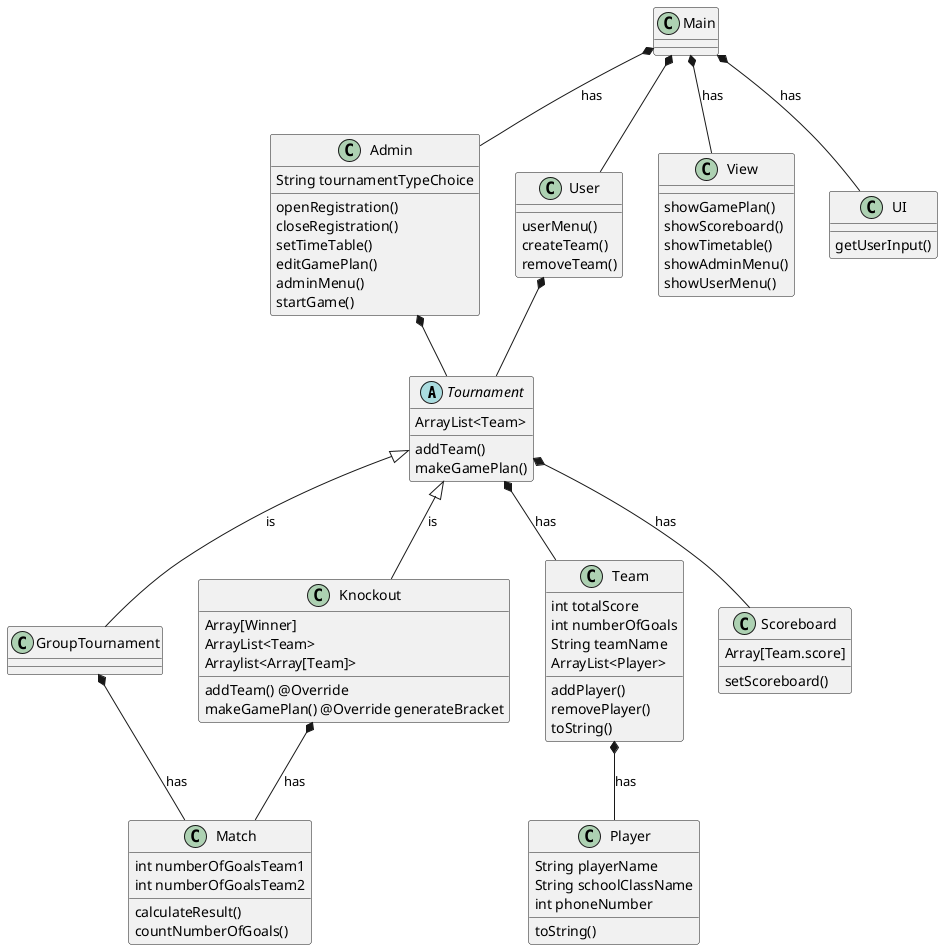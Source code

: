 @startuml
'https://plantuml.com/class-diagram

abstract Tournament

Main *-- Admin: has
Admin *-- Tournament
Main *-- User
Tournament <|-- GroupTournament: is
Tournament <|-- Knockout: is
GroupTournament *-- Match: has
Knockout *-- Match: has
Team *-- Player: has
Tournament *-- Team: has
Tournament *-- Scoreboard: has
Main *-- View: has
Main *-- UI: has
User *-- Tournament

Admin : openRegistration()
Admin : closeRegistration()
Admin : setTimeTable()
Admin : editGamePlan()
Admin : adminMenu()
Admin : startGame()
Admin : String tournamentTypeChoice

User : userMenu()
User : createTeam()
User : removeTeam()

Match : calculateResult()
Match : countNumberOfGoals()
Match : int numberOfGoalsTeam1
Match : int numberOfGoalsTeam2

Team : int totalScore
Team : int numberOfGoals
Team : String teamName
Team : addPlayer()
Team : removePlayer()
Team : toString()
Team : ArrayList<Player>

Tournament : addTeam()
Tournament : ArrayList<Team>
Tournament : makeGamePlan()

Player : String playerName
Player : String schoolClassName
Player : int phoneNumber
Player : toString()

Scoreboard : Array[Team.score]
Scoreboard : setScoreboard()

View : showGamePlan()
View : showScoreboard()
View : showTimetable()
View : showAdminMenu()
View : showUserMenu()

UI : getUserInput()

Knockout : Array[Winner]
Knockout : ArrayList<Team>
Knockout : Arraylist<Array[Team]>
Knockout : addTeam() @Override
Knockout : makeGamePlan() @Override generateBracket
@enduml